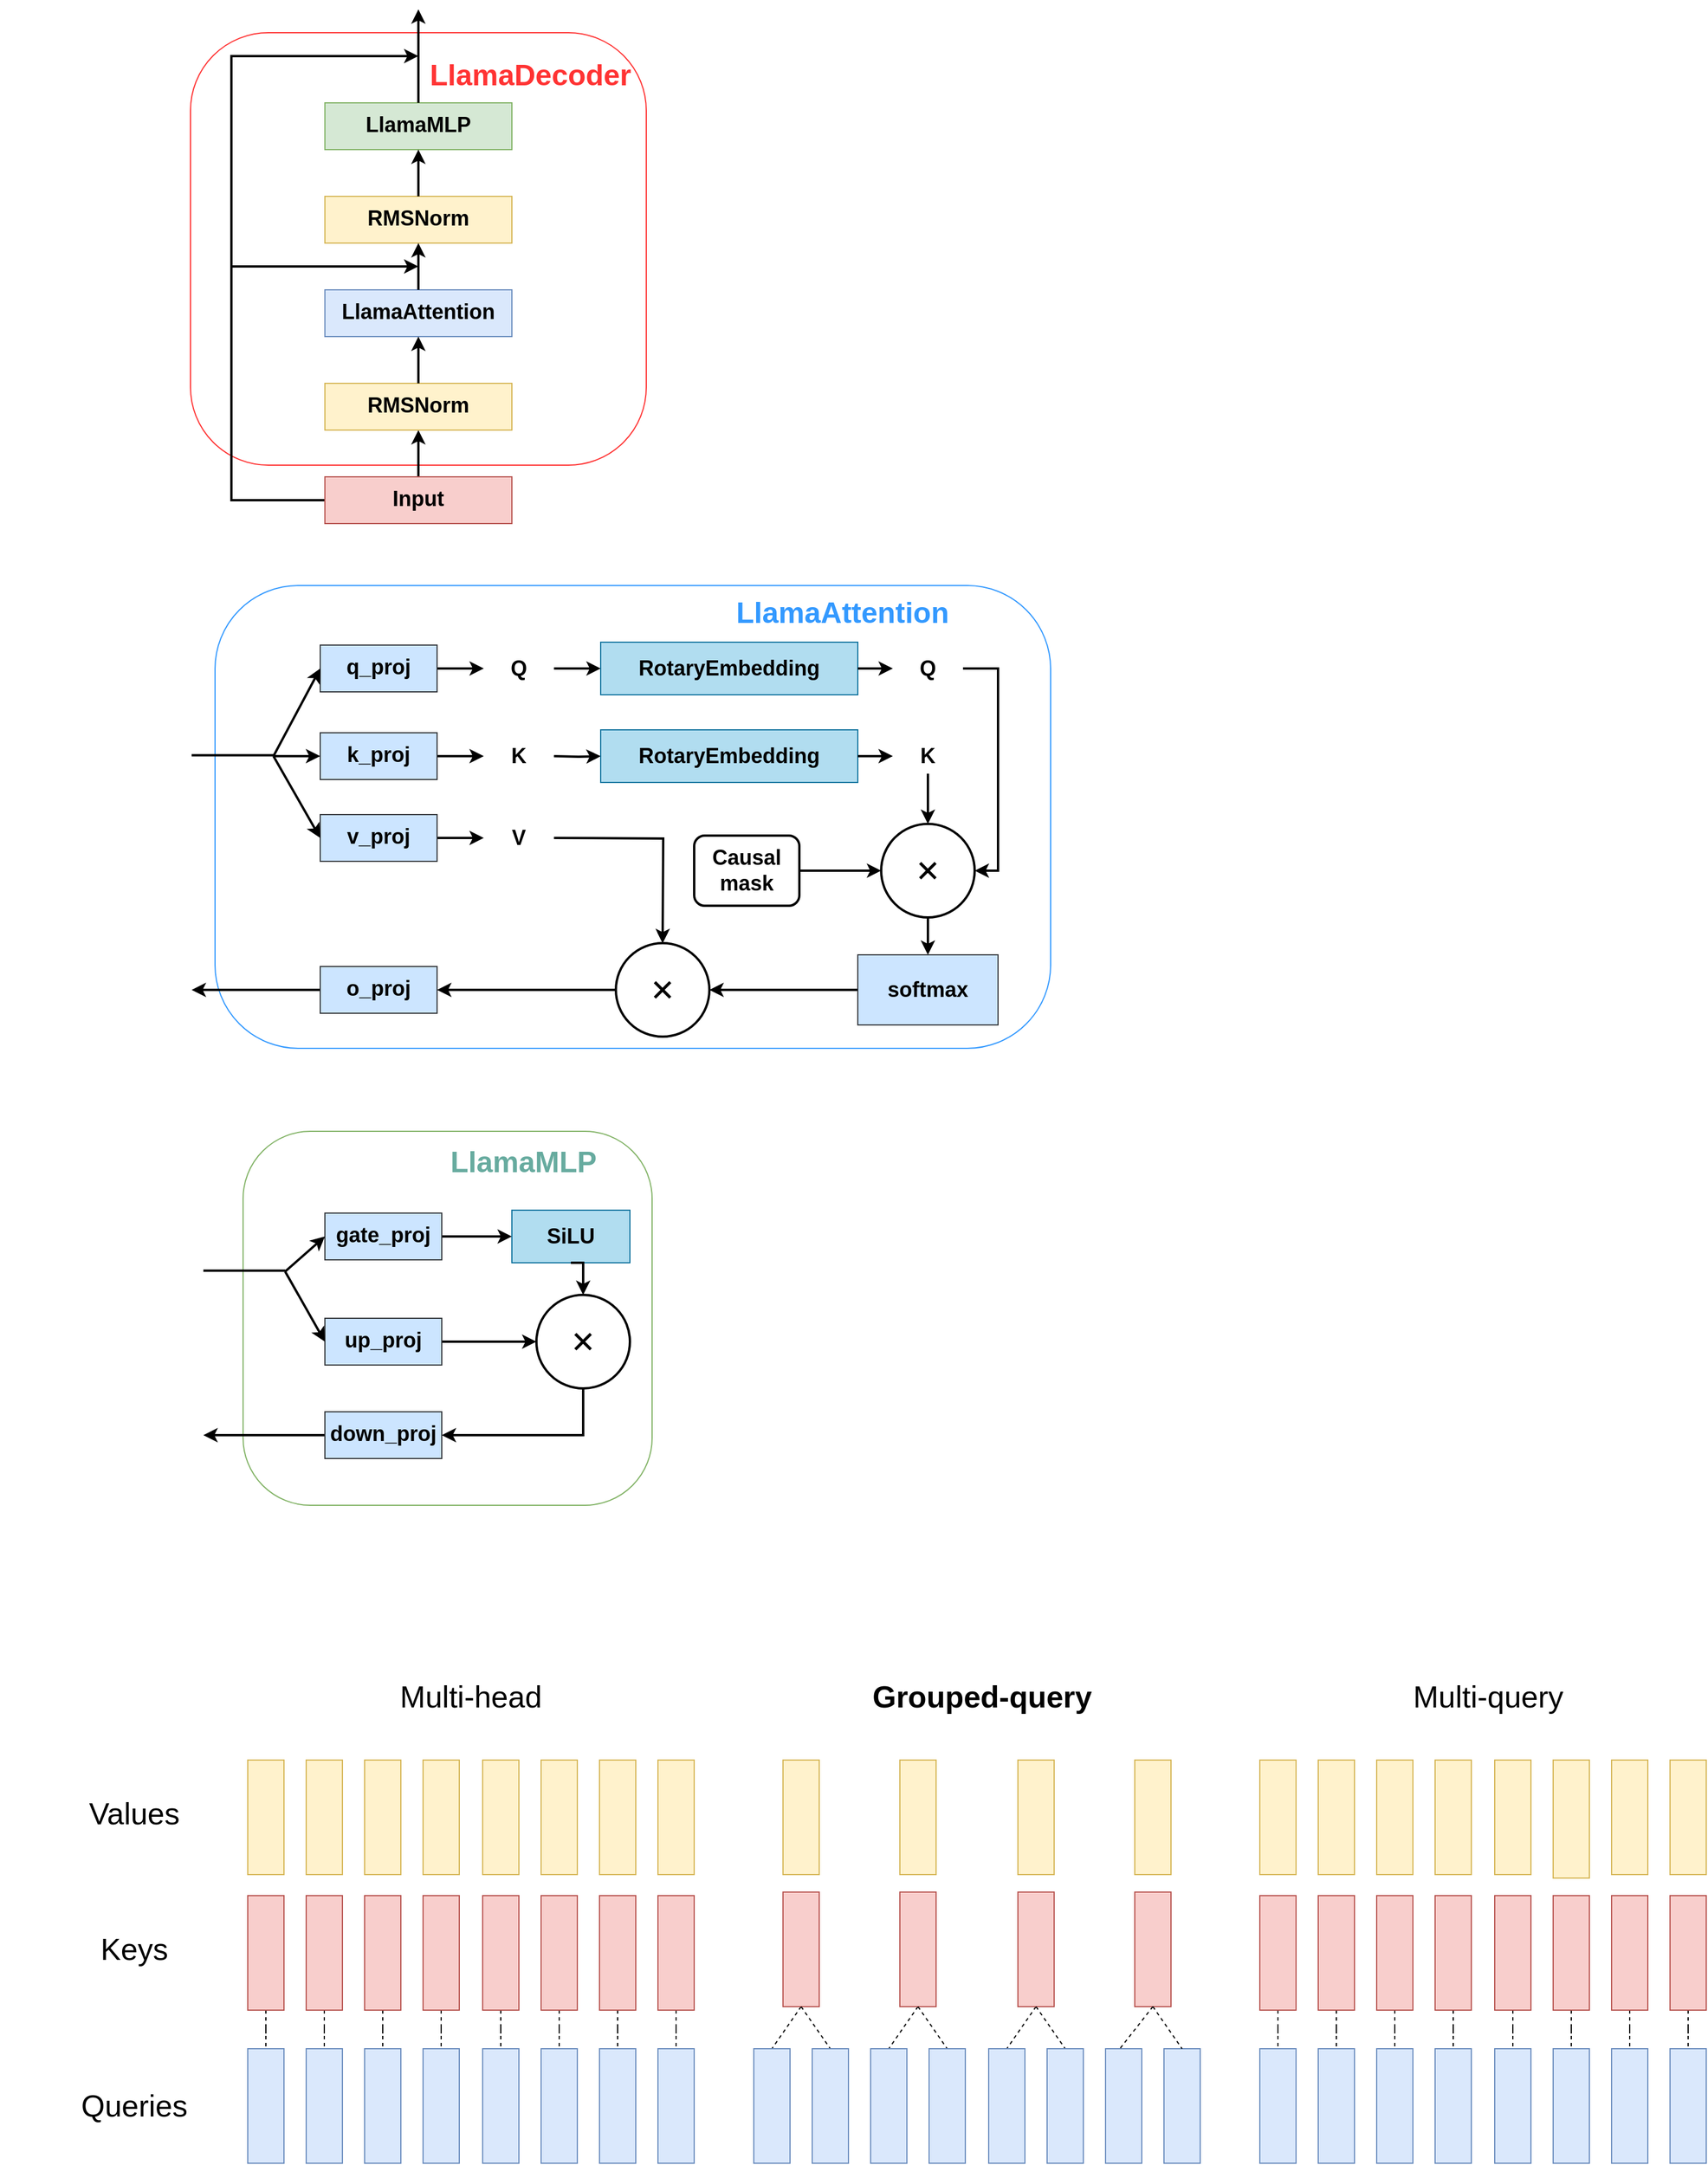 <mxfile version="21.3.8" type="github">
  <diagram id="C5RBs43oDa-KdzZeNtuy" name="Page-1">
    <mxGraphModel dx="1624" dy="638" grid="0" gridSize="10" guides="1" tooltips="1" connect="1" arrows="1" fold="1" page="0" pageScale="1" pageWidth="827" pageHeight="1169" background="#ffffff" math="0" shadow="0">
      <root>
        <mxCell id="WIyWlLk6GJQsqaUBKTNV-0" />
        <mxCell id="WIyWlLk6GJQsqaUBKTNV-1" parent="WIyWlLk6GJQsqaUBKTNV-0" />
        <mxCell id="sl8xkUU-uQ6TIJ8m4uvc-23" value="" style="rounded=1;whiteSpace=wrap;html=1;arcSize=18;strokeColor=#3399FF;fillColor=none;movable=0;resizable=0;rotatable=0;deletable=0;editable=0;locked=1;connectable=0;" vertex="1" parent="WIyWlLk6GJQsqaUBKTNV-1">
          <mxGeometry x="66" y="533" width="715" height="396" as="geometry" />
        </mxCell>
        <mxCell id="sl8xkUU-uQ6TIJ8m4uvc-21" style="edgeStyle=orthogonalEdgeStyle;rounded=0;orthogonalLoop=1;jettySize=auto;html=1;exitX=0.5;exitY=0;exitDx=0;exitDy=0;movable=0;resizable=0;rotatable=0;deletable=0;editable=0;locked=1;connectable=0;" edge="1" parent="WIyWlLk6GJQsqaUBKTNV-1" source="sl8xkUU-uQ6TIJ8m4uvc-20">
          <mxGeometry relative="1" as="geometry">
            <mxPoint x="240" y="60" as="targetPoint" />
          </mxGeometry>
        </mxCell>
        <mxCell id="sl8xkUU-uQ6TIJ8m4uvc-20" value="" style="rounded=1;whiteSpace=wrap;html=1;arcSize=18;strokeColor=#FF3333;movable=0;resizable=0;rotatable=0;deletable=0;editable=0;locked=1;connectable=0;fillColor=none;" vertex="1" parent="WIyWlLk6GJQsqaUBKTNV-1">
          <mxGeometry x="45" y="60" width="390" height="370" as="geometry" />
        </mxCell>
        <mxCell id="sl8xkUU-uQ6TIJ8m4uvc-1" value="" style="edgeStyle=orthogonalEdgeStyle;rounded=0;orthogonalLoop=1;jettySize=auto;html=1;strokeWidth=2;movable=0;resizable=0;rotatable=0;deletable=0;editable=0;locked=1;connectable=0;" edge="1" parent="WIyWlLk6GJQsqaUBKTNV-1" source="WIyWlLk6GJQsqaUBKTNV-11" target="sl8xkUU-uQ6TIJ8m4uvc-0">
          <mxGeometry relative="1" as="geometry" />
        </mxCell>
        <mxCell id="sl8xkUU-uQ6TIJ8m4uvc-17" style="edgeStyle=orthogonalEdgeStyle;rounded=0;orthogonalLoop=1;jettySize=auto;html=1;exitX=0;exitY=0.5;exitDx=0;exitDy=0;strokeWidth=2;movable=0;resizable=0;rotatable=0;deletable=0;editable=0;locked=1;connectable=0;" edge="1" parent="WIyWlLk6GJQsqaUBKTNV-1" source="WIyWlLk6GJQsqaUBKTNV-11">
          <mxGeometry relative="1" as="geometry">
            <mxPoint x="240" y="260" as="targetPoint" />
            <Array as="points">
              <mxPoint x="80" y="460" />
              <mxPoint x="80" y="260" />
            </Array>
          </mxGeometry>
        </mxCell>
        <mxCell id="WIyWlLk6GJQsqaUBKTNV-11" value="&lt;h2&gt;Input&lt;/h2&gt;&lt;h1&gt;&lt;/h1&gt;" style="rounded=0;whiteSpace=wrap;html=1;fontSize=12;glass=0;strokeWidth=1;shadow=0;arcSize=43;fillColor=#f8cecc;strokeColor=#b85450;movable=0;resizable=0;rotatable=0;deletable=0;editable=0;locked=1;connectable=0;" parent="WIyWlLk6GJQsqaUBKTNV-1" vertex="1">
          <mxGeometry x="160" y="440" width="160" height="40" as="geometry" />
        </mxCell>
        <mxCell id="sl8xkUU-uQ6TIJ8m4uvc-0" value="&lt;h2&gt;RMSNorm&lt;/h2&gt;&lt;h1&gt;&lt;/h1&gt;" style="whiteSpace=wrap;html=1;rounded=0;glass=0;strokeWidth=1;shadow=0;fillColor=#fff2cc;strokeColor=#d6b656;movable=0;resizable=0;rotatable=0;deletable=0;editable=0;locked=1;connectable=0;" vertex="1" parent="WIyWlLk6GJQsqaUBKTNV-1">
          <mxGeometry x="160" y="360" width="160" height="40" as="geometry" />
        </mxCell>
        <mxCell id="sl8xkUU-uQ6TIJ8m4uvc-4" value="&lt;h2&gt;RMSNorm&lt;/h2&gt;&lt;h1&gt;&lt;/h1&gt;" style="whiteSpace=wrap;html=1;rounded=0;glass=0;strokeWidth=1;shadow=0;movable=0;resizable=0;rotatable=0;deletable=0;editable=0;locked=1;connectable=0;" vertex="1" parent="WIyWlLk6GJQsqaUBKTNV-1">
          <mxGeometry x="160" y="280" width="120" height="40" as="geometry" />
        </mxCell>
        <mxCell id="sl8xkUU-uQ6TIJ8m4uvc-5" value="&lt;h2&gt;RMSNorm&lt;/h2&gt;&lt;h1&gt;&lt;/h1&gt;" style="whiteSpace=wrap;html=1;rounded=0;glass=0;strokeWidth=1;shadow=0;movable=0;resizable=0;rotatable=0;deletable=0;editable=0;locked=1;connectable=0;" vertex="1" parent="WIyWlLk6GJQsqaUBKTNV-1">
          <mxGeometry x="160" y="280" width="120" height="40" as="geometry" />
        </mxCell>
        <mxCell id="sl8xkUU-uQ6TIJ8m4uvc-6" value="&lt;h2&gt;LlamaAttention&lt;/h2&gt;&lt;h1&gt;&lt;/h1&gt;" style="whiteSpace=wrap;html=1;rounded=0;glass=0;strokeWidth=1;shadow=0;fillColor=#dae8fc;strokeColor=#6c8ebf;movable=0;resizable=0;rotatable=0;deletable=0;editable=0;locked=1;connectable=0;" vertex="1" parent="WIyWlLk6GJQsqaUBKTNV-1">
          <mxGeometry x="160" y="280" width="160" height="40" as="geometry" />
        </mxCell>
        <mxCell id="sl8xkUU-uQ6TIJ8m4uvc-8" value="&lt;h2&gt;RMSNorm&lt;/h2&gt;&lt;h1&gt;&lt;/h1&gt;" style="whiteSpace=wrap;html=1;rounded=0;glass=0;strokeWidth=1;shadow=0;fillColor=#fff2cc;strokeColor=#d6b656;movable=0;resizable=0;rotatable=0;deletable=0;editable=0;locked=1;connectable=0;" vertex="1" parent="WIyWlLk6GJQsqaUBKTNV-1">
          <mxGeometry x="160" y="200" width="160" height="40" as="geometry" />
        </mxCell>
        <mxCell id="sl8xkUU-uQ6TIJ8m4uvc-10" value="&lt;h2&gt;RMSNorm&lt;/h2&gt;&lt;h1&gt;&lt;/h1&gt;" style="whiteSpace=wrap;html=1;rounded=0;glass=0;strokeWidth=1;shadow=0;movable=0;resizable=0;rotatable=0;deletable=0;editable=0;locked=1;connectable=0;" vertex="1" parent="WIyWlLk6GJQsqaUBKTNV-1">
          <mxGeometry x="160" y="120" width="120" height="40" as="geometry" />
        </mxCell>
        <mxCell id="sl8xkUU-uQ6TIJ8m4uvc-11" value="&lt;h2&gt;LlamaMLP&lt;/h2&gt;&lt;h1&gt;&lt;/h1&gt;" style="whiteSpace=wrap;html=1;rounded=0;glass=0;strokeWidth=1;shadow=0;fillColor=#d5e8d4;strokeColor=#82b366;movable=0;resizable=0;rotatable=0;deletable=0;editable=0;locked=1;connectable=0;" vertex="1" parent="WIyWlLk6GJQsqaUBKTNV-1">
          <mxGeometry x="160" y="120" width="160" height="40" as="geometry" />
        </mxCell>
        <mxCell id="sl8xkUU-uQ6TIJ8m4uvc-13" value="" style="edgeStyle=orthogonalEdgeStyle;rounded=0;orthogonalLoop=1;jettySize=auto;html=1;strokeWidth=2;exitX=0.5;exitY=0;exitDx=0;exitDy=0;entryX=0.5;entryY=1;entryDx=0;entryDy=0;movable=0;resizable=0;rotatable=0;deletable=0;editable=0;locked=1;connectable=0;" edge="1" parent="WIyWlLk6GJQsqaUBKTNV-1" source="sl8xkUU-uQ6TIJ8m4uvc-0" target="sl8xkUU-uQ6TIJ8m4uvc-6">
          <mxGeometry relative="1" as="geometry">
            <mxPoint x="219.5" y="360" as="sourcePoint" />
            <mxPoint x="219.5" y="320" as="targetPoint" />
            <Array as="points">
              <mxPoint x="240" y="350" />
              <mxPoint x="240" y="350" />
            </Array>
          </mxGeometry>
        </mxCell>
        <mxCell id="sl8xkUU-uQ6TIJ8m4uvc-14" value="" style="edgeStyle=orthogonalEdgeStyle;rounded=0;orthogonalLoop=1;jettySize=auto;html=1;strokeWidth=2;exitX=0.5;exitY=0;exitDx=0;exitDy=0;entryX=0.5;entryY=1;entryDx=0;entryDy=0;movable=0;resizable=0;rotatable=0;deletable=0;editable=0;locked=1;connectable=0;" edge="1" parent="WIyWlLk6GJQsqaUBKTNV-1" source="sl8xkUU-uQ6TIJ8m4uvc-8" target="sl8xkUU-uQ6TIJ8m4uvc-11">
          <mxGeometry relative="1" as="geometry">
            <mxPoint x="219.5" y="200" as="sourcePoint" />
            <mxPoint x="219.5" y="160" as="targetPoint" />
          </mxGeometry>
        </mxCell>
        <mxCell id="sl8xkUU-uQ6TIJ8m4uvc-15" value="" style="edgeStyle=orthogonalEdgeStyle;rounded=0;orthogonalLoop=1;jettySize=auto;html=1;strokeWidth=2;exitX=0.5;exitY=0;exitDx=0;exitDy=0;entryX=0.5;entryY=1;entryDx=0;entryDy=0;movable=0;resizable=0;rotatable=0;deletable=0;editable=0;locked=1;connectable=0;" edge="1" parent="WIyWlLk6GJQsqaUBKTNV-1" source="sl8xkUU-uQ6TIJ8m4uvc-6" target="sl8xkUU-uQ6TIJ8m4uvc-8">
          <mxGeometry relative="1" as="geometry">
            <mxPoint x="219.5" y="280" as="sourcePoint" />
            <mxPoint x="219.5" y="240" as="targetPoint" />
            <Array as="points">
              <mxPoint x="240" y="250" />
              <mxPoint x="240" y="250" />
            </Array>
          </mxGeometry>
        </mxCell>
        <mxCell id="sl8xkUU-uQ6TIJ8m4uvc-16" value="" style="edgeStyle=orthogonalEdgeStyle;rounded=0;orthogonalLoop=1;jettySize=auto;html=1;strokeWidth=2;exitX=0.5;exitY=0;exitDx=0;exitDy=0;movable=0;resizable=0;rotatable=0;deletable=0;editable=0;locked=1;connectable=0;" edge="1" parent="WIyWlLk6GJQsqaUBKTNV-1" source="sl8xkUU-uQ6TIJ8m4uvc-11">
          <mxGeometry relative="1" as="geometry">
            <mxPoint x="220" y="120" as="sourcePoint" />
            <mxPoint x="240" y="40" as="targetPoint" />
          </mxGeometry>
        </mxCell>
        <mxCell id="sl8xkUU-uQ6TIJ8m4uvc-19" value="" style="endArrow=classic;html=1;rounded=0;strokeWidth=2;movable=0;resizable=0;rotatable=0;deletable=0;editable=0;locked=1;connectable=0;" edge="1" parent="WIyWlLk6GJQsqaUBKTNV-1">
          <mxGeometry width="50" height="50" relative="1" as="geometry">
            <mxPoint x="80" y="260" as="sourcePoint" />
            <mxPoint x="240" y="80" as="targetPoint" />
            <Array as="points">
              <mxPoint x="80" y="80" />
            </Array>
          </mxGeometry>
        </mxCell>
        <mxCell id="sl8xkUU-uQ6TIJ8m4uvc-22" value="&lt;h2&gt;&lt;font style=&quot;font-size: 25px;&quot; color=&quot;#ff3333&quot;&gt;LlamaDecoder&lt;/font&gt;&lt;/h2&gt;" style="text;strokeColor=none;align=center;fillColor=none;html=1;verticalAlign=middle;whiteSpace=wrap;rounded=0;movable=0;resizable=0;rotatable=0;deletable=0;editable=0;locked=1;connectable=0;" vertex="1" parent="WIyWlLk6GJQsqaUBKTNV-1">
          <mxGeometry x="266" y="80" width="140" height="30" as="geometry" />
        </mxCell>
        <mxCell id="sl8xkUU-uQ6TIJ8m4uvc-24" value="&lt;h2&gt;&lt;font style=&quot;font-size: 25px;&quot; color=&quot;#3399ff&quot;&gt;LlamaAttention&lt;/font&gt;&lt;/h2&gt;" style="text;strokeColor=none;align=center;fillColor=none;html=1;verticalAlign=middle;whiteSpace=wrap;rounded=0;movable=0;resizable=0;rotatable=0;deletable=0;editable=0;locked=1;connectable=0;" vertex="1" parent="WIyWlLk6GJQsqaUBKTNV-1">
          <mxGeometry x="533" y="540" width="140" height="30" as="geometry" />
        </mxCell>
        <mxCell id="sl8xkUU-uQ6TIJ8m4uvc-39" value="" style="edgeStyle=orthogonalEdgeStyle;rounded=0;orthogonalLoop=1;jettySize=auto;html=1;strokeWidth=2;movable=0;resizable=0;rotatable=0;deletable=0;editable=0;locked=1;connectable=0;" edge="1" parent="WIyWlLk6GJQsqaUBKTNV-1" source="sl8xkUU-uQ6TIJ8m4uvc-25" target="sl8xkUU-uQ6TIJ8m4uvc-34">
          <mxGeometry relative="1" as="geometry" />
        </mxCell>
        <mxCell id="sl8xkUU-uQ6TIJ8m4uvc-25" value="&lt;h2&gt;q_proj&lt;/h2&gt;&lt;h1&gt;&lt;/h1&gt;" style="rounded=0;whiteSpace=wrap;html=1;fontSize=12;glass=0;strokeWidth=1;shadow=0;arcSize=43;fillColor=#cce5ff;strokeColor=#36393d;movable=0;resizable=0;rotatable=0;deletable=0;editable=0;locked=1;connectable=0;" vertex="1" parent="WIyWlLk6GJQsqaUBKTNV-1">
          <mxGeometry x="156" y="584" width="100" height="40" as="geometry" />
        </mxCell>
        <mxCell id="sl8xkUU-uQ6TIJ8m4uvc-40" value="" style="edgeStyle=orthogonalEdgeStyle;rounded=0;orthogonalLoop=1;jettySize=auto;html=1;strokeWidth=2;movable=0;resizable=0;rotatable=0;deletable=0;editable=0;locked=1;connectable=0;" edge="1" parent="WIyWlLk6GJQsqaUBKTNV-1" source="sl8xkUU-uQ6TIJ8m4uvc-26" target="sl8xkUU-uQ6TIJ8m4uvc-35">
          <mxGeometry relative="1" as="geometry" />
        </mxCell>
        <mxCell id="sl8xkUU-uQ6TIJ8m4uvc-26" value="&lt;h2&gt;k_proj&lt;/h2&gt;&lt;h1&gt;&lt;/h1&gt;" style="rounded=0;whiteSpace=wrap;html=1;fontSize=12;glass=0;strokeWidth=1;shadow=0;arcSize=43;fillColor=#cce5ff;strokeColor=#36393d;movable=0;resizable=0;rotatable=0;deletable=0;editable=0;locked=1;connectable=0;" vertex="1" parent="WIyWlLk6GJQsqaUBKTNV-1">
          <mxGeometry x="156" y="659" width="100" height="40" as="geometry" />
        </mxCell>
        <mxCell id="sl8xkUU-uQ6TIJ8m4uvc-41" value="" style="edgeStyle=orthogonalEdgeStyle;rounded=0;orthogonalLoop=1;jettySize=auto;html=1;strokeWidth=2;movable=0;resizable=0;rotatable=0;deletable=0;editable=0;locked=1;connectable=0;" edge="1" parent="WIyWlLk6GJQsqaUBKTNV-1" source="sl8xkUU-uQ6TIJ8m4uvc-27" target="sl8xkUU-uQ6TIJ8m4uvc-37">
          <mxGeometry relative="1" as="geometry" />
        </mxCell>
        <mxCell id="sl8xkUU-uQ6TIJ8m4uvc-27" value="&lt;h2&gt;v_proj&lt;/h2&gt;&lt;h1&gt;&lt;/h1&gt;" style="rounded=0;whiteSpace=wrap;html=1;fontSize=12;glass=0;strokeWidth=1;shadow=0;arcSize=43;fillColor=#cce5ff;strokeColor=#36393d;movable=0;resizable=0;rotatable=0;deletable=0;editable=0;locked=1;connectable=0;" vertex="1" parent="WIyWlLk6GJQsqaUBKTNV-1">
          <mxGeometry x="156" y="729" width="100" height="40" as="geometry" />
        </mxCell>
        <mxCell id="sl8xkUU-uQ6TIJ8m4uvc-66" style="edgeStyle=orthogonalEdgeStyle;rounded=0;orthogonalLoop=1;jettySize=auto;html=1;strokeWidth=2;movable=0;resizable=0;rotatable=0;deletable=0;editable=0;locked=1;connectable=0;" edge="1" parent="WIyWlLk6GJQsqaUBKTNV-1" source="sl8xkUU-uQ6TIJ8m4uvc-29">
          <mxGeometry relative="1" as="geometry">
            <mxPoint x="46" y="879" as="targetPoint" />
          </mxGeometry>
        </mxCell>
        <mxCell id="sl8xkUU-uQ6TIJ8m4uvc-29" value="&lt;h2&gt;o_proj&lt;/h2&gt;&lt;h1&gt;&lt;/h1&gt;" style="rounded=0;whiteSpace=wrap;html=1;fontSize=12;glass=0;strokeWidth=1;shadow=0;arcSize=43;fillColor=#cce5ff;strokeColor=#36393d;movable=0;resizable=0;rotatable=0;deletable=0;editable=0;locked=1;connectable=0;" vertex="1" parent="WIyWlLk6GJQsqaUBKTNV-1">
          <mxGeometry x="156" y="859" width="100" height="40" as="geometry" />
        </mxCell>
        <mxCell id="sl8xkUU-uQ6TIJ8m4uvc-30" value="" style="edgeStyle=orthogonalEdgeStyle;rounded=0;orthogonalLoop=1;jettySize=auto;html=1;strokeWidth=2;endArrow=none;endFill=0;movable=0;resizable=0;rotatable=0;deletable=0;editable=0;locked=1;connectable=0;" edge="1" parent="WIyWlLk6GJQsqaUBKTNV-1">
          <mxGeometry relative="1" as="geometry">
            <mxPoint x="46" y="678.29" as="sourcePoint" />
            <mxPoint x="116" y="678.29" as="targetPoint" />
            <Array as="points">
              <mxPoint x="46" y="678.29" />
            </Array>
          </mxGeometry>
        </mxCell>
        <mxCell id="sl8xkUU-uQ6TIJ8m4uvc-31" value="" style="edgeStyle=none;orthogonalLoop=1;jettySize=auto;html=1;rounded=0;strokeWidth=2;entryX=0;entryY=0.5;entryDx=0;entryDy=0;movable=0;resizable=0;rotatable=0;deletable=0;editable=0;locked=1;connectable=0;" edge="1" parent="WIyWlLk6GJQsqaUBKTNV-1" target="sl8xkUU-uQ6TIJ8m4uvc-25">
          <mxGeometry width="80" relative="1" as="geometry">
            <mxPoint x="116" y="679" as="sourcePoint" />
            <mxPoint x="696" y="499" as="targetPoint" />
            <Array as="points" />
          </mxGeometry>
        </mxCell>
        <mxCell id="sl8xkUU-uQ6TIJ8m4uvc-32" value="" style="edgeStyle=none;orthogonalLoop=1;jettySize=auto;html=1;rounded=0;strokeWidth=2;entryX=0;entryY=0.5;entryDx=0;entryDy=0;movable=0;resizable=0;rotatable=0;deletable=0;editable=0;locked=1;connectable=0;" edge="1" parent="WIyWlLk6GJQsqaUBKTNV-1" target="sl8xkUU-uQ6TIJ8m4uvc-26">
          <mxGeometry width="80" relative="1" as="geometry">
            <mxPoint x="116" y="679" as="sourcePoint" />
            <mxPoint x="166" y="614" as="targetPoint" />
            <Array as="points" />
          </mxGeometry>
        </mxCell>
        <mxCell id="sl8xkUU-uQ6TIJ8m4uvc-33" value="" style="edgeStyle=none;orthogonalLoop=1;jettySize=auto;html=1;rounded=0;strokeWidth=2;entryX=0;entryY=0.5;entryDx=0;entryDy=0;movable=0;resizable=0;rotatable=0;deletable=0;editable=0;locked=1;connectable=0;" edge="1" parent="WIyWlLk6GJQsqaUBKTNV-1" target="sl8xkUU-uQ6TIJ8m4uvc-27">
          <mxGeometry width="80" relative="1" as="geometry">
            <mxPoint x="116" y="679" as="sourcePoint" />
            <mxPoint x="176" y="624" as="targetPoint" />
            <Array as="points" />
          </mxGeometry>
        </mxCell>
        <mxCell id="sl8xkUU-uQ6TIJ8m4uvc-43" value="" style="edgeStyle=orthogonalEdgeStyle;rounded=0;orthogonalLoop=1;jettySize=auto;html=1;strokeWidth=2;movable=0;resizable=0;rotatable=0;deletable=0;editable=0;locked=1;connectable=0;" edge="1" parent="WIyWlLk6GJQsqaUBKTNV-1" source="sl8xkUU-uQ6TIJ8m4uvc-34" target="sl8xkUU-uQ6TIJ8m4uvc-42">
          <mxGeometry relative="1" as="geometry" />
        </mxCell>
        <mxCell id="sl8xkUU-uQ6TIJ8m4uvc-34" value="&lt;h2&gt;Q&lt;/h2&gt;" style="text;strokeColor=none;align=center;fillColor=none;html=1;verticalAlign=middle;whiteSpace=wrap;rounded=0;movable=0;resizable=0;rotatable=0;deletable=0;editable=0;locked=1;connectable=0;" vertex="1" parent="WIyWlLk6GJQsqaUBKTNV-1">
          <mxGeometry x="296" y="589" width="60" height="30" as="geometry" />
        </mxCell>
        <mxCell id="sl8xkUU-uQ6TIJ8m4uvc-35" value="&lt;h2&gt;K&lt;/h2&gt;" style="text;strokeColor=none;align=center;fillColor=none;html=1;verticalAlign=middle;whiteSpace=wrap;rounded=0;movable=0;resizable=0;rotatable=0;deletable=0;editable=0;locked=1;connectable=0;" vertex="1" parent="WIyWlLk6GJQsqaUBKTNV-1">
          <mxGeometry x="296" y="664" width="60" height="30" as="geometry" />
        </mxCell>
        <mxCell id="sl8xkUU-uQ6TIJ8m4uvc-63" style="edgeStyle=orthogonalEdgeStyle;rounded=0;orthogonalLoop=1;jettySize=auto;html=1;entryX=0.5;entryY=0;entryDx=0;entryDy=0;movable=0;resizable=0;rotatable=0;deletable=0;editable=0;locked=1;connectable=0;" edge="1" parent="WIyWlLk6GJQsqaUBKTNV-1" source="sl8xkUU-uQ6TIJ8m4uvc-37" target="sl8xkUU-uQ6TIJ8m4uvc-61">
          <mxGeometry relative="1" as="geometry" />
        </mxCell>
        <mxCell id="sl8xkUU-uQ6TIJ8m4uvc-37" value="&lt;h2&gt;V&lt;/h2&gt;" style="text;strokeColor=none;align=center;fillColor=none;html=1;verticalAlign=middle;whiteSpace=wrap;rounded=0;movable=0;resizable=0;rotatable=0;deletable=0;editable=0;locked=1;connectable=0;" vertex="1" parent="WIyWlLk6GJQsqaUBKTNV-1">
          <mxGeometry x="296" y="734" width="60" height="30" as="geometry" />
        </mxCell>
        <mxCell id="sl8xkUU-uQ6TIJ8m4uvc-42" value="&lt;h2&gt;RotaryEmbedding&lt;/h2&gt;" style="whiteSpace=wrap;html=1;fillColor=#b1ddf0;strokeColor=#10739e;movable=0;resizable=0;rotatable=0;deletable=0;editable=0;locked=1;connectable=0;" vertex="1" parent="WIyWlLk6GJQsqaUBKTNV-1">
          <mxGeometry x="396" y="581.5" width="220" height="45" as="geometry" />
        </mxCell>
        <mxCell id="sl8xkUU-uQ6TIJ8m4uvc-44" value="" style="edgeStyle=orthogonalEdgeStyle;rounded=0;orthogonalLoop=1;jettySize=auto;html=1;strokeWidth=2;movable=0;resizable=0;rotatable=0;deletable=0;editable=0;locked=1;connectable=0;" edge="1" parent="WIyWlLk6GJQsqaUBKTNV-1" target="sl8xkUU-uQ6TIJ8m4uvc-45">
          <mxGeometry relative="1" as="geometry">
            <mxPoint x="356" y="679" as="sourcePoint" />
          </mxGeometry>
        </mxCell>
        <mxCell id="sl8xkUU-uQ6TIJ8m4uvc-45" value="&lt;h2&gt;RotaryEmbedding&lt;/h2&gt;" style="whiteSpace=wrap;html=1;fillColor=#b1ddf0;strokeColor=#10739e;movable=0;resizable=0;rotatable=0;deletable=0;editable=0;locked=1;connectable=0;" vertex="1" parent="WIyWlLk6GJQsqaUBKTNV-1">
          <mxGeometry x="396" y="656.5" width="220" height="45" as="geometry" />
        </mxCell>
        <mxCell id="sl8xkUU-uQ6TIJ8m4uvc-51" value="" style="edgeStyle=orthogonalEdgeStyle;rounded=0;orthogonalLoop=1;jettySize=auto;html=1;strokeWidth=2;movable=0;resizable=0;rotatable=0;deletable=0;editable=0;locked=1;connectable=0;exitX=1;exitY=0.5;exitDx=0;exitDy=0;entryX=1;entryY=0.5;entryDx=0;entryDy=0;" edge="1" parent="WIyWlLk6GJQsqaUBKTNV-1" source="sl8xkUU-uQ6TIJ8m4uvc-46" target="sl8xkUU-uQ6TIJ8m4uvc-50">
          <mxGeometry relative="1" as="geometry" />
        </mxCell>
        <mxCell id="sl8xkUU-uQ6TIJ8m4uvc-46" value="&lt;h2&gt;Q&lt;/h2&gt;" style="text;strokeColor=none;align=center;fillColor=none;html=1;verticalAlign=middle;whiteSpace=wrap;rounded=0;movable=0;resizable=0;rotatable=0;deletable=0;editable=0;locked=1;connectable=0;" vertex="1" parent="WIyWlLk6GJQsqaUBKTNV-1">
          <mxGeometry x="646" y="589" width="60" height="30" as="geometry" />
        </mxCell>
        <mxCell id="sl8xkUU-uQ6TIJ8m4uvc-148" value="" style="edgeStyle=orthogonalEdgeStyle;rounded=0;orthogonalLoop=1;jettySize=auto;html=1;strokeWidth=2;movable=0;resizable=0;rotatable=0;deletable=0;editable=0;locked=1;connectable=0;" edge="1" parent="WIyWlLk6GJQsqaUBKTNV-1" source="sl8xkUU-uQ6TIJ8m4uvc-47" target="sl8xkUU-uQ6TIJ8m4uvc-50">
          <mxGeometry relative="1" as="geometry" />
        </mxCell>
        <mxCell id="sl8xkUU-uQ6TIJ8m4uvc-47" value="&lt;h2&gt;K&lt;/h2&gt;" style="text;strokeColor=none;align=center;fillColor=none;html=1;verticalAlign=middle;whiteSpace=wrap;rounded=0;movable=0;resizable=0;rotatable=0;deletable=0;editable=0;locked=1;connectable=0;" vertex="1" parent="WIyWlLk6GJQsqaUBKTNV-1">
          <mxGeometry x="646" y="664" width="60" height="30" as="geometry" />
        </mxCell>
        <mxCell id="sl8xkUU-uQ6TIJ8m4uvc-48" value="" style="edgeStyle=orthogonalEdgeStyle;rounded=0;orthogonalLoop=1;jettySize=auto;html=1;strokeWidth=2;exitX=1;exitY=0.5;exitDx=0;exitDy=0;entryX=0;entryY=0.5;entryDx=0;entryDy=0;movable=0;resizable=0;rotatable=0;deletable=0;editable=0;locked=1;connectable=0;" edge="1" parent="WIyWlLk6GJQsqaUBKTNV-1" source="sl8xkUU-uQ6TIJ8m4uvc-42" target="sl8xkUU-uQ6TIJ8m4uvc-46">
          <mxGeometry relative="1" as="geometry">
            <mxPoint x="646" y="639" as="sourcePoint" />
            <mxPoint x="686" y="639.29" as="targetPoint" />
          </mxGeometry>
        </mxCell>
        <mxCell id="sl8xkUU-uQ6TIJ8m4uvc-49" value="" style="edgeStyle=orthogonalEdgeStyle;rounded=0;orthogonalLoop=1;jettySize=auto;html=1;strokeWidth=2;exitX=1;exitY=0.5;exitDx=0;exitDy=0;entryX=0;entryY=0.5;entryDx=0;entryDy=0;movable=0;resizable=0;rotatable=0;deletable=0;editable=0;locked=1;connectable=0;" edge="1" parent="WIyWlLk6GJQsqaUBKTNV-1" source="sl8xkUU-uQ6TIJ8m4uvc-45" target="sl8xkUU-uQ6TIJ8m4uvc-47">
          <mxGeometry relative="1" as="geometry">
            <mxPoint x="626" y="719" as="sourcePoint" />
            <mxPoint x="666" y="719" as="targetPoint" />
            <Array as="points">
              <mxPoint x="636" y="679" />
              <mxPoint x="636" y="679" />
            </Array>
          </mxGeometry>
        </mxCell>
        <mxCell id="sl8xkUU-uQ6TIJ8m4uvc-53" value="" style="edgeStyle=orthogonalEdgeStyle;rounded=0;orthogonalLoop=1;jettySize=auto;html=1;strokeWidth=2;movable=0;resizable=0;rotatable=0;deletable=0;editable=0;locked=1;connectable=0;" edge="1" parent="WIyWlLk6GJQsqaUBKTNV-1" source="sl8xkUU-uQ6TIJ8m4uvc-50" target="sl8xkUU-uQ6TIJ8m4uvc-52">
          <mxGeometry relative="1" as="geometry" />
        </mxCell>
        <mxCell id="sl8xkUU-uQ6TIJ8m4uvc-50" value="&lt;h1&gt;&lt;font face=&quot;Tahoma&quot; style=&quot;font-size: 36px;&quot;&gt;×&lt;/font&gt;&lt;/h1&gt;&lt;h2&gt;&lt;/h2&gt;" style="ellipse;whiteSpace=wrap;html=1;strokeWidth=2;movable=0;resizable=0;rotatable=0;deletable=0;editable=0;locked=1;connectable=0;" vertex="1" parent="WIyWlLk6GJQsqaUBKTNV-1">
          <mxGeometry x="636" y="737" width="80" height="80" as="geometry" />
        </mxCell>
        <mxCell id="sl8xkUU-uQ6TIJ8m4uvc-62" style="edgeStyle=orthogonalEdgeStyle;rounded=0;orthogonalLoop=1;jettySize=auto;html=1;entryX=1;entryY=0.5;entryDx=0;entryDy=0;strokeWidth=2;movable=0;resizable=0;rotatable=0;deletable=0;editable=0;locked=1;connectable=0;" edge="1" parent="WIyWlLk6GJQsqaUBKTNV-1" source="sl8xkUU-uQ6TIJ8m4uvc-52" target="sl8xkUU-uQ6TIJ8m4uvc-61">
          <mxGeometry relative="1" as="geometry" />
        </mxCell>
        <mxCell id="sl8xkUU-uQ6TIJ8m4uvc-52" value="&lt;h2&gt;softmax&lt;/h2&gt;" style="rounded=0;whiteSpace=wrap;html=1;fillColor=#cce5ff;strokeColor=#36393d;movable=0;resizable=0;rotatable=0;deletable=0;editable=0;locked=1;connectable=0;" vertex="1" parent="WIyWlLk6GJQsqaUBKTNV-1">
          <mxGeometry x="616" y="849" width="120" height="60" as="geometry" />
        </mxCell>
        <mxCell id="sl8xkUU-uQ6TIJ8m4uvc-60" value="" style="edgeStyle=orthogonalEdgeStyle;rounded=0;orthogonalLoop=1;jettySize=auto;html=1;strokeWidth=2;movable=0;resizable=0;rotatable=0;deletable=0;editable=0;locked=1;connectable=0;" edge="1" parent="WIyWlLk6GJQsqaUBKTNV-1" source="sl8xkUU-uQ6TIJ8m4uvc-58" target="sl8xkUU-uQ6TIJ8m4uvc-50">
          <mxGeometry relative="1" as="geometry" />
        </mxCell>
        <mxCell id="sl8xkUU-uQ6TIJ8m4uvc-58" value="&lt;h2&gt;Causal mask&lt;/h2&gt;" style="whiteSpace=wrap;html=1;strokeWidth=2;rounded=1;movable=0;resizable=0;rotatable=0;deletable=0;editable=0;locked=1;connectable=0;" vertex="1" parent="WIyWlLk6GJQsqaUBKTNV-1">
          <mxGeometry x="476" y="747" width="90" height="60" as="geometry" />
        </mxCell>
        <mxCell id="sl8xkUU-uQ6TIJ8m4uvc-64" style="edgeStyle=orthogonalEdgeStyle;rounded=0;orthogonalLoop=1;jettySize=auto;html=1;entryX=1;entryY=0.5;entryDx=0;entryDy=0;strokeWidth=2;movable=0;resizable=0;rotatable=0;deletable=0;editable=0;locked=1;connectable=0;" edge="1" parent="WIyWlLk6GJQsqaUBKTNV-1" source="sl8xkUU-uQ6TIJ8m4uvc-61" target="sl8xkUU-uQ6TIJ8m4uvc-29">
          <mxGeometry relative="1" as="geometry" />
        </mxCell>
        <mxCell id="sl8xkUU-uQ6TIJ8m4uvc-61" value="&lt;h1&gt;&lt;font face=&quot;Tahoma&quot; style=&quot;font-size: 36px;&quot;&gt;×&lt;/font&gt;&lt;/h1&gt;&lt;h2&gt;&lt;/h2&gt;" style="ellipse;whiteSpace=wrap;html=1;strokeWidth=2;movable=0;resizable=0;rotatable=0;deletable=0;editable=0;locked=1;connectable=0;" vertex="1" parent="WIyWlLk6GJQsqaUBKTNV-1">
          <mxGeometry x="409" y="839" width="80" height="80" as="geometry" />
        </mxCell>
        <mxCell id="sl8xkUU-uQ6TIJ8m4uvc-65" style="edgeStyle=orthogonalEdgeStyle;rounded=0;orthogonalLoop=1;jettySize=auto;html=1;entryX=0.5;entryY=0;entryDx=0;entryDy=0;strokeWidth=2;movable=0;resizable=0;rotatable=0;deletable=0;editable=0;locked=1;connectable=0;" edge="1" parent="WIyWlLk6GJQsqaUBKTNV-1">
          <mxGeometry relative="1" as="geometry">
            <mxPoint x="356" y="749" as="sourcePoint" />
            <mxPoint x="449" y="839" as="targetPoint" />
          </mxGeometry>
        </mxCell>
        <mxCell id="sl8xkUU-uQ6TIJ8m4uvc-105" value="" style="rounded=1;whiteSpace=wrap;html=1;arcSize=18;strokeColor=#82b366;fillColor=none;movable=0;resizable=0;rotatable=0;deletable=0;editable=0;locked=1;connectable=0;" vertex="1" parent="WIyWlLk6GJQsqaUBKTNV-1">
          <mxGeometry x="90" y="1000" width="350" height="320" as="geometry" />
        </mxCell>
        <mxCell id="sl8xkUU-uQ6TIJ8m4uvc-106" value="&lt;h2&gt;&lt;font style=&quot;font-size: 25px;&quot; color=&quot;#67ab9f&quot;&gt;LlamaMLP&lt;/font&gt;&lt;/h2&gt;" style="text;strokeColor=none;align=center;fillColor=none;html=1;verticalAlign=middle;whiteSpace=wrap;rounded=0;movable=0;resizable=0;rotatable=0;deletable=0;editable=0;locked=1;connectable=0;" vertex="1" parent="WIyWlLk6GJQsqaUBKTNV-1">
          <mxGeometry x="260" y="1010" width="140" height="30" as="geometry" />
        </mxCell>
        <mxCell id="sl8xkUU-uQ6TIJ8m4uvc-145" value="" style="edgeStyle=orthogonalEdgeStyle;rounded=0;orthogonalLoop=1;jettySize=auto;html=1;strokeWidth=2;movable=0;resizable=0;rotatable=0;deletable=0;editable=0;locked=1;connectable=0;" edge="1" parent="WIyWlLk6GJQsqaUBKTNV-1" source="sl8xkUU-uQ6TIJ8m4uvc-108" target="sl8xkUU-uQ6TIJ8m4uvc-124">
          <mxGeometry relative="1" as="geometry" />
        </mxCell>
        <mxCell id="sl8xkUU-uQ6TIJ8m4uvc-108" value="&lt;h2&gt;gate_proj&lt;/h2&gt;&lt;h1&gt;&lt;/h1&gt;" style="rounded=0;whiteSpace=wrap;html=1;fontSize=12;glass=0;strokeWidth=1;shadow=0;arcSize=43;fillColor=#cce5ff;strokeColor=#36393d;movable=0;resizable=0;rotatable=0;deletable=0;editable=0;locked=1;connectable=0;" vertex="1" parent="WIyWlLk6GJQsqaUBKTNV-1">
          <mxGeometry x="160" y="1070" width="100" height="40" as="geometry" />
        </mxCell>
        <mxCell id="sl8xkUU-uQ6TIJ8m4uvc-111" value="" style="edgeStyle=orthogonalEdgeStyle;rounded=0;orthogonalLoop=1;jettySize=auto;html=1;strokeWidth=2;entryX=0;entryY=0.5;entryDx=0;entryDy=0;movable=0;resizable=0;rotatable=0;deletable=0;editable=0;locked=1;connectable=0;" edge="1" parent="WIyWlLk6GJQsqaUBKTNV-1" source="sl8xkUU-uQ6TIJ8m4uvc-112" target="sl8xkUU-uQ6TIJ8m4uvc-140">
          <mxGeometry relative="1" as="geometry">
            <mxPoint x="306" y="1190" as="targetPoint" />
          </mxGeometry>
        </mxCell>
        <mxCell id="sl8xkUU-uQ6TIJ8m4uvc-112" value="&lt;h2&gt;up_proj&lt;/h2&gt;&lt;h1&gt;&lt;/h1&gt;" style="rounded=0;whiteSpace=wrap;html=1;fontSize=12;glass=0;strokeWidth=1;shadow=0;arcSize=43;fillColor=#cce5ff;strokeColor=#36393d;movable=0;resizable=0;rotatable=0;deletable=0;editable=0;locked=1;connectable=0;" vertex="1" parent="WIyWlLk6GJQsqaUBKTNV-1">
          <mxGeometry x="160" y="1160" width="100" height="40" as="geometry" />
        </mxCell>
        <mxCell id="sl8xkUU-uQ6TIJ8m4uvc-113" style="edgeStyle=orthogonalEdgeStyle;rounded=0;orthogonalLoop=1;jettySize=auto;html=1;strokeWidth=2;movable=0;resizable=0;rotatable=0;deletable=0;editable=0;locked=1;connectable=0;" edge="1" parent="WIyWlLk6GJQsqaUBKTNV-1" source="sl8xkUU-uQ6TIJ8m4uvc-114">
          <mxGeometry relative="1" as="geometry">
            <mxPoint x="56" y="1260" as="targetPoint" />
          </mxGeometry>
        </mxCell>
        <mxCell id="sl8xkUU-uQ6TIJ8m4uvc-114" value="&lt;h2&gt;down_proj&lt;/h2&gt;&lt;h1&gt;&lt;/h1&gt;" style="rounded=0;whiteSpace=wrap;html=1;fontSize=12;glass=0;strokeWidth=1;shadow=0;arcSize=43;fillColor=#cce5ff;strokeColor=#36393d;movable=0;resizable=0;rotatable=0;deletable=0;editable=0;locked=1;connectable=0;" vertex="1" parent="WIyWlLk6GJQsqaUBKTNV-1">
          <mxGeometry x="160" y="1240" width="100" height="40" as="geometry" />
        </mxCell>
        <mxCell id="sl8xkUU-uQ6TIJ8m4uvc-115" value="" style="edgeStyle=orthogonalEdgeStyle;rounded=0;orthogonalLoop=1;jettySize=auto;html=1;strokeWidth=2;endArrow=none;endFill=0;movable=0;resizable=0;rotatable=0;deletable=0;editable=0;locked=1;connectable=0;" edge="1" parent="WIyWlLk6GJQsqaUBKTNV-1">
          <mxGeometry relative="1" as="geometry">
            <mxPoint x="56" y="1119.29" as="sourcePoint" />
            <mxPoint x="126" y="1119.29" as="targetPoint" />
            <Array as="points">
              <mxPoint x="56" y="1119.29" />
            </Array>
          </mxGeometry>
        </mxCell>
        <mxCell id="sl8xkUU-uQ6TIJ8m4uvc-116" value="" style="edgeStyle=none;orthogonalLoop=1;jettySize=auto;html=1;rounded=0;strokeWidth=2;entryX=0;entryY=0.5;entryDx=0;entryDy=0;movable=0;resizable=0;rotatable=0;deletable=0;editable=0;locked=1;connectable=0;" edge="1" parent="WIyWlLk6GJQsqaUBKTNV-1" target="sl8xkUU-uQ6TIJ8m4uvc-108">
          <mxGeometry width="80" relative="1" as="geometry">
            <mxPoint x="126" y="1120" as="sourcePoint" />
            <mxPoint x="706" y="940" as="targetPoint" />
            <Array as="points" />
          </mxGeometry>
        </mxCell>
        <mxCell id="sl8xkUU-uQ6TIJ8m4uvc-118" value="" style="edgeStyle=none;orthogonalLoop=1;jettySize=auto;html=1;rounded=0;strokeWidth=2;entryX=0;entryY=0.5;entryDx=0;entryDy=0;movable=0;resizable=0;rotatable=0;deletable=0;editable=0;locked=1;connectable=0;" edge="1" parent="WIyWlLk6GJQsqaUBKTNV-1" target="sl8xkUU-uQ6TIJ8m4uvc-112">
          <mxGeometry width="80" relative="1" as="geometry">
            <mxPoint x="126" y="1120" as="sourcePoint" />
            <mxPoint x="186" y="1065" as="targetPoint" />
            <Array as="points" />
          </mxGeometry>
        </mxCell>
        <mxCell id="sl8xkUU-uQ6TIJ8m4uvc-124" value="&lt;h2&gt;SiLU&lt;/h2&gt;" style="whiteSpace=wrap;html=1;fillColor=#b1ddf0;strokeColor=#10739e;movable=0;resizable=0;rotatable=0;deletable=0;editable=0;locked=1;connectable=0;" vertex="1" parent="WIyWlLk6GJQsqaUBKTNV-1">
          <mxGeometry x="320" y="1067.5" width="101" height="45" as="geometry" />
        </mxCell>
        <mxCell id="sl8xkUU-uQ6TIJ8m4uvc-141" style="edgeStyle=orthogonalEdgeStyle;rounded=0;orthogonalLoop=1;jettySize=auto;html=1;entryX=1;entryY=0.5;entryDx=0;entryDy=0;strokeWidth=2;exitX=0.5;exitY=1;exitDx=0;exitDy=0;movable=0;resizable=0;rotatable=0;deletable=0;editable=0;locked=1;connectable=0;" edge="1" parent="WIyWlLk6GJQsqaUBKTNV-1" source="sl8xkUU-uQ6TIJ8m4uvc-140" target="sl8xkUU-uQ6TIJ8m4uvc-114">
          <mxGeometry relative="1" as="geometry">
            <mxPoint x="366" y="1190" as="sourcePoint" />
            <mxPoint x="459" y="1280" as="targetPoint" />
          </mxGeometry>
        </mxCell>
        <mxCell id="sl8xkUU-uQ6TIJ8m4uvc-142" value="" style="edgeStyle=orthogonalEdgeStyle;rounded=0;orthogonalLoop=1;jettySize=auto;html=1;entryX=0.5;entryY=0;entryDx=0;entryDy=0;strokeWidth=2;exitX=0.5;exitY=1;exitDx=0;exitDy=0;movable=0;resizable=0;rotatable=0;deletable=0;editable=0;locked=1;connectable=0;" edge="1" parent="WIyWlLk6GJQsqaUBKTNV-1" source="sl8xkUU-uQ6TIJ8m4uvc-124" target="sl8xkUU-uQ6TIJ8m4uvc-140">
          <mxGeometry relative="1" as="geometry">
            <mxPoint x="443" y="1068" as="sourcePoint" />
            <mxPoint x="459" y="1280" as="targetPoint" />
          </mxGeometry>
        </mxCell>
        <mxCell id="sl8xkUU-uQ6TIJ8m4uvc-140" value="&lt;h1&gt;&lt;font face=&quot;Tahoma&quot; style=&quot;font-size: 36px;&quot;&gt;×&lt;/font&gt;&lt;/h1&gt;&lt;h2&gt;&lt;/h2&gt;" style="ellipse;whiteSpace=wrap;html=1;strokeWidth=2;movable=0;resizable=0;rotatable=0;deletable=0;editable=0;locked=1;connectable=0;" vertex="1" parent="WIyWlLk6GJQsqaUBKTNV-1">
          <mxGeometry x="341" y="1140" width="80" height="80" as="geometry" />
        </mxCell>
        <mxCell id="sl8xkUU-uQ6TIJ8m4uvc-146" style="edgeStyle=orthogonalEdgeStyle;rounded=0;orthogonalLoop=1;jettySize=auto;html=1;exitX=0.5;exitY=1;exitDx=0;exitDy=0;movable=0;resizable=0;rotatable=0;deletable=0;editable=0;locked=1;connectable=0;" edge="1" parent="WIyWlLk6GJQsqaUBKTNV-1" source="sl8xkUU-uQ6TIJ8m4uvc-105" target="sl8xkUU-uQ6TIJ8m4uvc-105">
          <mxGeometry relative="1" as="geometry" />
        </mxCell>
        <mxCell id="sl8xkUU-uQ6TIJ8m4uvc-147" style="edgeStyle=orthogonalEdgeStyle;rounded=0;orthogonalLoop=1;jettySize=auto;html=1;exitX=0.5;exitY=1;exitDx=0;exitDy=0;movable=0;resizable=0;rotatable=0;deletable=0;editable=0;locked=1;connectable=0;" edge="1" parent="WIyWlLk6GJQsqaUBKTNV-1" source="sl8xkUU-uQ6TIJ8m4uvc-105" target="sl8xkUU-uQ6TIJ8m4uvc-105">
          <mxGeometry relative="1" as="geometry" />
        </mxCell>
        <mxCell id="sl8xkUU-uQ6TIJ8m4uvc-149" value="&lt;font style=&quot;font-size: 26px;&quot;&gt;Multi-head&lt;/font&gt;" style="text;strokeColor=none;align=center;fillColor=none;html=1;verticalAlign=middle;whiteSpace=wrap;rounded=0;" vertex="1" parent="WIyWlLk6GJQsqaUBKTNV-1">
          <mxGeometry x="170" y="1469" width="230" height="30" as="geometry" />
        </mxCell>
        <mxCell id="sl8xkUU-uQ6TIJ8m4uvc-150" value="&lt;font style=&quot;font-size: 26px;&quot;&gt;Multi-query&lt;/font&gt;" style="text;strokeColor=none;align=center;fillColor=none;html=1;verticalAlign=middle;whiteSpace=wrap;rounded=0;" vertex="1" parent="WIyWlLk6GJQsqaUBKTNV-1">
          <mxGeometry x="1041" y="1469" width="229" height="30" as="geometry" />
        </mxCell>
        <mxCell id="sl8xkUU-uQ6TIJ8m4uvc-152" value="&lt;font style=&quot;font-size: 26px;&quot;&gt;&lt;b&gt;Grouped-query&lt;/b&gt;&lt;/font&gt;" style="text;strokeColor=none;align=center;fillColor=none;html=1;verticalAlign=middle;whiteSpace=wrap;rounded=0;" vertex="1" parent="WIyWlLk6GJQsqaUBKTNV-1">
          <mxGeometry x="608" y="1469" width="229" height="30" as="geometry" />
        </mxCell>
        <mxCell id="sl8xkUU-uQ6TIJ8m4uvc-153" value="&lt;font style=&quot;font-size: 26px;&quot;&gt;Queries&lt;/font&gt;" style="text;strokeColor=none;align=center;fillColor=none;html=1;verticalAlign=middle;whiteSpace=wrap;rounded=0;" vertex="1" parent="WIyWlLk6GJQsqaUBKTNV-1">
          <mxGeometry x="-118" y="1819" width="230" height="30" as="geometry" />
        </mxCell>
        <mxCell id="sl8xkUU-uQ6TIJ8m4uvc-154" value="&lt;font style=&quot;font-size: 26px;&quot;&gt;Values&lt;/font&gt;" style="text;strokeColor=none;align=center;fillColor=none;html=1;verticalAlign=middle;whiteSpace=wrap;rounded=0;" vertex="1" parent="WIyWlLk6GJQsqaUBKTNV-1">
          <mxGeometry x="-118" y="1569" width="230" height="30" as="geometry" />
        </mxCell>
        <mxCell id="sl8xkUU-uQ6TIJ8m4uvc-155" value="&lt;font style=&quot;font-size: 26px;&quot;&gt;Keys&lt;/font&gt;" style="text;strokeColor=none;align=center;fillColor=none;html=1;verticalAlign=middle;whiteSpace=wrap;rounded=0;" vertex="1" parent="WIyWlLk6GJQsqaUBKTNV-1">
          <mxGeometry x="-118" y="1685" width="230" height="30" as="geometry" />
        </mxCell>
        <mxCell id="sl8xkUU-uQ6TIJ8m4uvc-157" value="" style="whiteSpace=wrap;html=1;fillColor=#fff2cc;strokeColor=#d6b656;" vertex="1" parent="WIyWlLk6GJQsqaUBKTNV-1">
          <mxGeometry x="94" y="1538" width="31" height="98" as="geometry" />
        </mxCell>
        <mxCell id="sl8xkUU-uQ6TIJ8m4uvc-158" value="" style="whiteSpace=wrap;html=1;fillColor=#fff2cc;strokeColor=#d6b656;" vertex="1" parent="WIyWlLk6GJQsqaUBKTNV-1">
          <mxGeometry x="144" y="1538" width="31" height="98" as="geometry" />
        </mxCell>
        <mxCell id="sl8xkUU-uQ6TIJ8m4uvc-161" value="" style="whiteSpace=wrap;html=1;fillColor=#fff2cc;strokeColor=#d6b656;" vertex="1" parent="WIyWlLk6GJQsqaUBKTNV-1">
          <mxGeometry x="194" y="1538" width="31" height="98" as="geometry" />
        </mxCell>
        <mxCell id="sl8xkUU-uQ6TIJ8m4uvc-162" value="" style="whiteSpace=wrap;html=1;fillColor=#fff2cc;strokeColor=#d6b656;" vertex="1" parent="WIyWlLk6GJQsqaUBKTNV-1">
          <mxGeometry x="244" y="1538" width="31" height="98" as="geometry" />
        </mxCell>
        <mxCell id="sl8xkUU-uQ6TIJ8m4uvc-163" value="" style="whiteSpace=wrap;html=1;fillColor=#fff2cc;strokeColor=#d6b656;" vertex="1" parent="WIyWlLk6GJQsqaUBKTNV-1">
          <mxGeometry x="295" y="1538" width="31" height="98" as="geometry" />
        </mxCell>
        <mxCell id="sl8xkUU-uQ6TIJ8m4uvc-164" value="" style="whiteSpace=wrap;html=1;fillColor=#fff2cc;strokeColor=#d6b656;" vertex="1" parent="WIyWlLk6GJQsqaUBKTNV-1">
          <mxGeometry x="345" y="1538" width="31" height="98" as="geometry" />
        </mxCell>
        <mxCell id="sl8xkUU-uQ6TIJ8m4uvc-165" value="" style="whiteSpace=wrap;html=1;fillColor=#fff2cc;strokeColor=#d6b656;" vertex="1" parent="WIyWlLk6GJQsqaUBKTNV-1">
          <mxGeometry x="395" y="1538" width="31" height="98" as="geometry" />
        </mxCell>
        <mxCell id="sl8xkUU-uQ6TIJ8m4uvc-166" value="" style="whiteSpace=wrap;html=1;fillColor=#fff2cc;strokeColor=#d6b656;" vertex="1" parent="WIyWlLk6GJQsqaUBKTNV-1">
          <mxGeometry x="445" y="1538" width="31" height="98" as="geometry" />
        </mxCell>
        <mxCell id="sl8xkUU-uQ6TIJ8m4uvc-195" value="" style="edgeStyle=orthogonalEdgeStyle;rounded=0;orthogonalLoop=1;jettySize=auto;html=1;entryX=0.5;entryY=0;entryDx=0;entryDy=0;endArrow=none;endFill=0;dashed=1;" edge="1" parent="WIyWlLk6GJQsqaUBKTNV-1" source="sl8xkUU-uQ6TIJ8m4uvc-175" target="sl8xkUU-uQ6TIJ8m4uvc-183">
          <mxGeometry relative="1" as="geometry" />
        </mxCell>
        <mxCell id="sl8xkUU-uQ6TIJ8m4uvc-175" value="" style="whiteSpace=wrap;html=1;fillColor=#f8cecc;strokeColor=#b85450;" vertex="1" parent="WIyWlLk6GJQsqaUBKTNV-1">
          <mxGeometry x="94" y="1654" width="31" height="98" as="geometry" />
        </mxCell>
        <mxCell id="sl8xkUU-uQ6TIJ8m4uvc-196" value="" style="edgeStyle=orthogonalEdgeStyle;rounded=0;orthogonalLoop=1;jettySize=auto;html=1;entryX=0.5;entryY=0;entryDx=0;entryDy=0;endArrow=none;endFill=0;dashed=1;" edge="1" parent="WIyWlLk6GJQsqaUBKTNV-1" source="sl8xkUU-uQ6TIJ8m4uvc-176" target="sl8xkUU-uQ6TIJ8m4uvc-184">
          <mxGeometry relative="1" as="geometry" />
        </mxCell>
        <mxCell id="sl8xkUU-uQ6TIJ8m4uvc-176" value="" style="whiteSpace=wrap;html=1;fillColor=#f8cecc;strokeColor=#b85450;" vertex="1" parent="WIyWlLk6GJQsqaUBKTNV-1">
          <mxGeometry x="144" y="1654" width="31" height="98" as="geometry" />
        </mxCell>
        <mxCell id="sl8xkUU-uQ6TIJ8m4uvc-197" value="" style="edgeStyle=orthogonalEdgeStyle;rounded=0;orthogonalLoop=1;jettySize=auto;html=1;entryX=0.5;entryY=0;entryDx=0;entryDy=0;endArrow=none;endFill=0;dashed=1;" edge="1" parent="WIyWlLk6GJQsqaUBKTNV-1" source="sl8xkUU-uQ6TIJ8m4uvc-177" target="sl8xkUU-uQ6TIJ8m4uvc-185">
          <mxGeometry relative="1" as="geometry">
            <mxPoint x="210" y="1782" as="targetPoint" />
          </mxGeometry>
        </mxCell>
        <mxCell id="sl8xkUU-uQ6TIJ8m4uvc-177" value="" style="whiteSpace=wrap;html=1;fillColor=#f8cecc;strokeColor=#b85450;" vertex="1" parent="WIyWlLk6GJQsqaUBKTNV-1">
          <mxGeometry x="194" y="1654" width="31" height="98" as="geometry" />
        </mxCell>
        <mxCell id="sl8xkUU-uQ6TIJ8m4uvc-198" value="" style="edgeStyle=orthogonalEdgeStyle;rounded=0;orthogonalLoop=1;jettySize=auto;html=1;entryX=0.5;entryY=0;entryDx=0;entryDy=0;endArrow=none;endFill=0;dashed=1;" edge="1" parent="WIyWlLk6GJQsqaUBKTNV-1" source="sl8xkUU-uQ6TIJ8m4uvc-178" target="sl8xkUU-uQ6TIJ8m4uvc-186">
          <mxGeometry relative="1" as="geometry" />
        </mxCell>
        <mxCell id="sl8xkUU-uQ6TIJ8m4uvc-178" value="" style="whiteSpace=wrap;html=1;fillColor=#f8cecc;strokeColor=#b85450;" vertex="1" parent="WIyWlLk6GJQsqaUBKTNV-1">
          <mxGeometry x="244" y="1654" width="31" height="98" as="geometry" />
        </mxCell>
        <mxCell id="sl8xkUU-uQ6TIJ8m4uvc-199" value="" style="edgeStyle=orthogonalEdgeStyle;rounded=0;orthogonalLoop=1;jettySize=auto;html=1;entryX=0.5;entryY=0;entryDx=0;entryDy=0;endArrow=none;endFill=0;dashed=1;" edge="1" parent="WIyWlLk6GJQsqaUBKTNV-1" source="sl8xkUU-uQ6TIJ8m4uvc-179" target="sl8xkUU-uQ6TIJ8m4uvc-187">
          <mxGeometry relative="1" as="geometry" />
        </mxCell>
        <mxCell id="sl8xkUU-uQ6TIJ8m4uvc-179" value="" style="whiteSpace=wrap;html=1;fillColor=#f8cecc;strokeColor=#b85450;" vertex="1" parent="WIyWlLk6GJQsqaUBKTNV-1">
          <mxGeometry x="295" y="1654" width="31" height="98" as="geometry" />
        </mxCell>
        <mxCell id="sl8xkUU-uQ6TIJ8m4uvc-201" value="" style="edgeStyle=orthogonalEdgeStyle;rounded=0;orthogonalLoop=1;jettySize=auto;html=1;entryX=0.5;entryY=0;entryDx=0;entryDy=0;endArrow=none;endFill=0;dashed=1;" edge="1" parent="WIyWlLk6GJQsqaUBKTNV-1" source="sl8xkUU-uQ6TIJ8m4uvc-180" target="sl8xkUU-uQ6TIJ8m4uvc-188">
          <mxGeometry relative="1" as="geometry" />
        </mxCell>
        <mxCell id="sl8xkUU-uQ6TIJ8m4uvc-180" value="" style="whiteSpace=wrap;html=1;fillColor=#f8cecc;strokeColor=#b85450;" vertex="1" parent="WIyWlLk6GJQsqaUBKTNV-1">
          <mxGeometry x="345" y="1654" width="31" height="98" as="geometry" />
        </mxCell>
        <mxCell id="sl8xkUU-uQ6TIJ8m4uvc-200" value="" style="edgeStyle=orthogonalEdgeStyle;rounded=0;orthogonalLoop=1;jettySize=auto;html=1;entryX=0.5;entryY=0;entryDx=0;entryDy=0;endArrow=none;endFill=0;dashed=1;" edge="1" parent="WIyWlLk6GJQsqaUBKTNV-1" source="sl8xkUU-uQ6TIJ8m4uvc-181" target="sl8xkUU-uQ6TIJ8m4uvc-189">
          <mxGeometry relative="1" as="geometry" />
        </mxCell>
        <mxCell id="sl8xkUU-uQ6TIJ8m4uvc-181" value="" style="whiteSpace=wrap;html=1;fillColor=#f8cecc;strokeColor=#b85450;" vertex="1" parent="WIyWlLk6GJQsqaUBKTNV-1">
          <mxGeometry x="395" y="1654" width="31" height="98" as="geometry" />
        </mxCell>
        <mxCell id="sl8xkUU-uQ6TIJ8m4uvc-202" value="" style="edgeStyle=orthogonalEdgeStyle;rounded=0;orthogonalLoop=1;jettySize=auto;html=1;endArrow=none;endFill=0;dashed=1;" edge="1" parent="WIyWlLk6GJQsqaUBKTNV-1" source="sl8xkUU-uQ6TIJ8m4uvc-182" target="sl8xkUU-uQ6TIJ8m4uvc-190">
          <mxGeometry relative="1" as="geometry" />
        </mxCell>
        <mxCell id="sl8xkUU-uQ6TIJ8m4uvc-182" value="" style="whiteSpace=wrap;html=1;fillColor=#f8cecc;strokeColor=#b85450;" vertex="1" parent="WIyWlLk6GJQsqaUBKTNV-1">
          <mxGeometry x="445" y="1654" width="31" height="98" as="geometry" />
        </mxCell>
        <mxCell id="sl8xkUU-uQ6TIJ8m4uvc-183" value="" style="whiteSpace=wrap;html=1;fillColor=#dae8fc;strokeColor=#6c8ebf;" vertex="1" parent="WIyWlLk6GJQsqaUBKTNV-1">
          <mxGeometry x="94" y="1785" width="31" height="98" as="geometry" />
        </mxCell>
        <mxCell id="sl8xkUU-uQ6TIJ8m4uvc-184" value="" style="whiteSpace=wrap;html=1;fillColor=#dae8fc;strokeColor=#6c8ebf;" vertex="1" parent="WIyWlLk6GJQsqaUBKTNV-1">
          <mxGeometry x="144" y="1785" width="31" height="98" as="geometry" />
        </mxCell>
        <mxCell id="sl8xkUU-uQ6TIJ8m4uvc-185" value="" style="whiteSpace=wrap;html=1;fillColor=#dae8fc;strokeColor=#6c8ebf;" vertex="1" parent="WIyWlLk6GJQsqaUBKTNV-1">
          <mxGeometry x="194" y="1785" width="31" height="98" as="geometry" />
        </mxCell>
        <mxCell id="sl8xkUU-uQ6TIJ8m4uvc-186" value="" style="whiteSpace=wrap;html=1;fillColor=#dae8fc;strokeColor=#6c8ebf;" vertex="1" parent="WIyWlLk6GJQsqaUBKTNV-1">
          <mxGeometry x="244" y="1785" width="31" height="98" as="geometry" />
        </mxCell>
        <mxCell id="sl8xkUU-uQ6TIJ8m4uvc-187" value="" style="whiteSpace=wrap;html=1;fillColor=#dae8fc;strokeColor=#6c8ebf;" vertex="1" parent="WIyWlLk6GJQsqaUBKTNV-1">
          <mxGeometry x="295" y="1785" width="31" height="98" as="geometry" />
        </mxCell>
        <mxCell id="sl8xkUU-uQ6TIJ8m4uvc-188" value="" style="whiteSpace=wrap;html=1;fillColor=#dae8fc;strokeColor=#6c8ebf;" vertex="1" parent="WIyWlLk6GJQsqaUBKTNV-1">
          <mxGeometry x="345" y="1785" width="31" height="98" as="geometry" />
        </mxCell>
        <mxCell id="sl8xkUU-uQ6TIJ8m4uvc-189" value="" style="whiteSpace=wrap;html=1;fillColor=#dae8fc;strokeColor=#6c8ebf;" vertex="1" parent="WIyWlLk6GJQsqaUBKTNV-1">
          <mxGeometry x="395" y="1785" width="31" height="98" as="geometry" />
        </mxCell>
        <mxCell id="sl8xkUU-uQ6TIJ8m4uvc-190" value="" style="whiteSpace=wrap;html=1;fillColor=#dae8fc;strokeColor=#6c8ebf;" vertex="1" parent="WIyWlLk6GJQsqaUBKTNV-1">
          <mxGeometry x="445" y="1785" width="31" height="98" as="geometry" />
        </mxCell>
        <mxCell id="sl8xkUU-uQ6TIJ8m4uvc-268" value="" style="whiteSpace=wrap;html=1;fillColor=#fff2cc;strokeColor=#d6b656;" vertex="1" parent="WIyWlLk6GJQsqaUBKTNV-1">
          <mxGeometry x="552" y="1538" width="31" height="98" as="geometry" />
        </mxCell>
        <mxCell id="sl8xkUU-uQ6TIJ8m4uvc-270" value="" style="whiteSpace=wrap;html=1;fillColor=#fff2cc;strokeColor=#d6b656;" vertex="1" parent="WIyWlLk6GJQsqaUBKTNV-1">
          <mxGeometry x="652" y="1538" width="31" height="98" as="geometry" />
        </mxCell>
        <mxCell id="sl8xkUU-uQ6TIJ8m4uvc-272" value="" style="whiteSpace=wrap;html=1;fillColor=#fff2cc;strokeColor=#d6b656;" vertex="1" parent="WIyWlLk6GJQsqaUBKTNV-1">
          <mxGeometry x="753" y="1538" width="31" height="98" as="geometry" />
        </mxCell>
        <mxCell id="sl8xkUU-uQ6TIJ8m4uvc-274" value="" style="whiteSpace=wrap;html=1;fillColor=#fff2cc;strokeColor=#d6b656;" vertex="1" parent="WIyWlLk6GJQsqaUBKTNV-1">
          <mxGeometry x="853" y="1538" width="31" height="98" as="geometry" />
        </mxCell>
        <mxCell id="sl8xkUU-uQ6TIJ8m4uvc-276" value="" style="rounded=0;orthogonalLoop=1;jettySize=auto;html=1;entryX=0.5;entryY=0;entryDx=0;entryDy=0;endArrow=none;endFill=0;dashed=1;exitX=0.5;exitY=1;exitDx=0;exitDy=0;" edge="1" parent="WIyWlLk6GJQsqaUBKTNV-1" source="sl8xkUU-uQ6TIJ8m4uvc-277" target="sl8xkUU-uQ6TIJ8m4uvc-292">
          <mxGeometry relative="1" as="geometry" />
        </mxCell>
        <mxCell id="sl8xkUU-uQ6TIJ8m4uvc-277" value="" style="whiteSpace=wrap;html=1;fillColor=#f8cecc;strokeColor=#b85450;" vertex="1" parent="WIyWlLk6GJQsqaUBKTNV-1">
          <mxGeometry x="552" y="1651" width="31" height="98" as="geometry" />
        </mxCell>
        <mxCell id="sl8xkUU-uQ6TIJ8m4uvc-278" value="" style="rounded=0;orthogonalLoop=1;jettySize=auto;html=1;entryX=0.5;entryY=0;entryDx=0;entryDy=0;endArrow=none;endFill=0;dashed=1;exitX=0.5;exitY=1;exitDx=0;exitDy=0;" edge="1" parent="WIyWlLk6GJQsqaUBKTNV-1" source="sl8xkUU-uQ6TIJ8m4uvc-277" target="sl8xkUU-uQ6TIJ8m4uvc-293">
          <mxGeometry relative="1" as="geometry">
            <mxPoint x="592.556" y="1752" as="sourcePoint" />
          </mxGeometry>
        </mxCell>
        <mxCell id="sl8xkUU-uQ6TIJ8m4uvc-280" value="" style="rounded=0;orthogonalLoop=1;jettySize=auto;html=1;entryX=0.5;entryY=0;entryDx=0;entryDy=0;endArrow=none;endFill=0;dashed=1;exitX=0.5;exitY=1;exitDx=0;exitDy=0;" edge="1" parent="WIyWlLk6GJQsqaUBKTNV-1" source="sl8xkUU-uQ6TIJ8m4uvc-281" target="sl8xkUU-uQ6TIJ8m4uvc-294">
          <mxGeometry relative="1" as="geometry">
            <mxPoint x="643" y="1782" as="targetPoint" />
          </mxGeometry>
        </mxCell>
        <mxCell id="sl8xkUU-uQ6TIJ8m4uvc-281" value="" style="whiteSpace=wrap;html=1;fillColor=#f8cecc;strokeColor=#b85450;" vertex="1" parent="WIyWlLk6GJQsqaUBKTNV-1">
          <mxGeometry x="652" y="1651" width="31" height="98" as="geometry" />
        </mxCell>
        <mxCell id="sl8xkUU-uQ6TIJ8m4uvc-282" value="" style="rounded=0;orthogonalLoop=1;jettySize=auto;html=1;entryX=0.5;entryY=0;entryDx=0;entryDy=0;endArrow=none;endFill=0;dashed=1;exitX=0.5;exitY=1;exitDx=0;exitDy=0;" edge="1" parent="WIyWlLk6GJQsqaUBKTNV-1" source="sl8xkUU-uQ6TIJ8m4uvc-281" target="sl8xkUU-uQ6TIJ8m4uvc-295">
          <mxGeometry relative="1" as="geometry">
            <mxPoint x="692.556" y="1752" as="sourcePoint" />
          </mxGeometry>
        </mxCell>
        <mxCell id="sl8xkUU-uQ6TIJ8m4uvc-284" value="" style="rounded=0;orthogonalLoop=1;jettySize=auto;html=1;entryX=0.5;entryY=0;entryDx=0;entryDy=0;endArrow=none;endFill=0;dashed=1;exitX=0.5;exitY=1;exitDx=0;exitDy=0;" edge="1" parent="WIyWlLk6GJQsqaUBKTNV-1" source="sl8xkUU-uQ6TIJ8m4uvc-285" target="sl8xkUU-uQ6TIJ8m4uvc-296">
          <mxGeometry relative="1" as="geometry" />
        </mxCell>
        <mxCell id="sl8xkUU-uQ6TIJ8m4uvc-285" value="" style="whiteSpace=wrap;html=1;fillColor=#f8cecc;strokeColor=#b85450;" vertex="1" parent="WIyWlLk6GJQsqaUBKTNV-1">
          <mxGeometry x="753" y="1651" width="31" height="98" as="geometry" />
        </mxCell>
        <mxCell id="sl8xkUU-uQ6TIJ8m4uvc-286" value="" style="rounded=0;orthogonalLoop=1;jettySize=auto;html=1;entryX=0.5;entryY=0;entryDx=0;entryDy=0;endArrow=none;endFill=0;dashed=1;exitX=0.5;exitY=1;exitDx=0;exitDy=0;" edge="1" parent="WIyWlLk6GJQsqaUBKTNV-1" source="sl8xkUU-uQ6TIJ8m4uvc-285" target="sl8xkUU-uQ6TIJ8m4uvc-297">
          <mxGeometry relative="1" as="geometry">
            <mxPoint x="794" y="1755" as="sourcePoint" />
          </mxGeometry>
        </mxCell>
        <mxCell id="sl8xkUU-uQ6TIJ8m4uvc-289" value="" style="whiteSpace=wrap;html=1;fillColor=#f8cecc;strokeColor=#b85450;" vertex="1" parent="WIyWlLk6GJQsqaUBKTNV-1">
          <mxGeometry x="853" y="1651" width="31" height="98" as="geometry" />
        </mxCell>
        <mxCell id="sl8xkUU-uQ6TIJ8m4uvc-292" value="" style="whiteSpace=wrap;html=1;fillColor=#dae8fc;strokeColor=#6c8ebf;" vertex="1" parent="WIyWlLk6GJQsqaUBKTNV-1">
          <mxGeometry x="527" y="1785" width="31" height="98" as="geometry" />
        </mxCell>
        <mxCell id="sl8xkUU-uQ6TIJ8m4uvc-293" value="" style="whiteSpace=wrap;html=1;fillColor=#dae8fc;strokeColor=#6c8ebf;" vertex="1" parent="WIyWlLk6GJQsqaUBKTNV-1">
          <mxGeometry x="577" y="1785" width="31" height="98" as="geometry" />
        </mxCell>
        <mxCell id="sl8xkUU-uQ6TIJ8m4uvc-294" value="" style="whiteSpace=wrap;html=1;fillColor=#dae8fc;strokeColor=#6c8ebf;" vertex="1" parent="WIyWlLk6GJQsqaUBKTNV-1">
          <mxGeometry x="627" y="1785" width="31" height="98" as="geometry" />
        </mxCell>
        <mxCell id="sl8xkUU-uQ6TIJ8m4uvc-295" value="" style="whiteSpace=wrap;html=1;fillColor=#dae8fc;strokeColor=#6c8ebf;" vertex="1" parent="WIyWlLk6GJQsqaUBKTNV-1">
          <mxGeometry x="677" y="1785" width="31" height="98" as="geometry" />
        </mxCell>
        <mxCell id="sl8xkUU-uQ6TIJ8m4uvc-296" value="" style="whiteSpace=wrap;html=1;fillColor=#dae8fc;strokeColor=#6c8ebf;" vertex="1" parent="WIyWlLk6GJQsqaUBKTNV-1">
          <mxGeometry x="728" y="1785" width="31" height="98" as="geometry" />
        </mxCell>
        <mxCell id="sl8xkUU-uQ6TIJ8m4uvc-297" value="" style="whiteSpace=wrap;html=1;fillColor=#dae8fc;strokeColor=#6c8ebf;" vertex="1" parent="WIyWlLk6GJQsqaUBKTNV-1">
          <mxGeometry x="778" y="1785" width="31" height="98" as="geometry" />
        </mxCell>
        <mxCell id="sl8xkUU-uQ6TIJ8m4uvc-298" value="" style="whiteSpace=wrap;html=1;fillColor=#dae8fc;strokeColor=#6c8ebf;" vertex="1" parent="WIyWlLk6GJQsqaUBKTNV-1">
          <mxGeometry x="828" y="1785" width="31" height="98" as="geometry" />
        </mxCell>
        <mxCell id="sl8xkUU-uQ6TIJ8m4uvc-299" value="" style="whiteSpace=wrap;html=1;fillColor=#dae8fc;strokeColor=#6c8ebf;" vertex="1" parent="WIyWlLk6GJQsqaUBKTNV-1">
          <mxGeometry x="878" y="1785" width="31" height="98" as="geometry" />
        </mxCell>
        <mxCell id="sl8xkUU-uQ6TIJ8m4uvc-300" value="" style="whiteSpace=wrap;html=1;fillColor=#fff2cc;strokeColor=#d6b656;" vertex="1" parent="WIyWlLk6GJQsqaUBKTNV-1">
          <mxGeometry x="960" y="1538" width="31" height="98" as="geometry" />
        </mxCell>
        <mxCell id="sl8xkUU-uQ6TIJ8m4uvc-301" value="" style="whiteSpace=wrap;html=1;fillColor=#fff2cc;strokeColor=#d6b656;" vertex="1" parent="WIyWlLk6GJQsqaUBKTNV-1">
          <mxGeometry x="1010" y="1538" width="31" height="98" as="geometry" />
        </mxCell>
        <mxCell id="sl8xkUU-uQ6TIJ8m4uvc-302" value="" style="whiteSpace=wrap;html=1;fillColor=#fff2cc;strokeColor=#d6b656;" vertex="1" parent="WIyWlLk6GJQsqaUBKTNV-1">
          <mxGeometry x="1060" y="1538" width="31" height="98" as="geometry" />
        </mxCell>
        <mxCell id="sl8xkUU-uQ6TIJ8m4uvc-303" value="" style="whiteSpace=wrap;html=1;fillColor=#fff2cc;strokeColor=#d6b656;" vertex="1" parent="WIyWlLk6GJQsqaUBKTNV-1">
          <mxGeometry x="1110" y="1538" width="31" height="98" as="geometry" />
        </mxCell>
        <mxCell id="sl8xkUU-uQ6TIJ8m4uvc-304" value="" style="whiteSpace=wrap;html=1;fillColor=#fff2cc;strokeColor=#d6b656;" vertex="1" parent="WIyWlLk6GJQsqaUBKTNV-1">
          <mxGeometry x="1161" y="1538" width="31" height="98" as="geometry" />
        </mxCell>
        <mxCell id="sl8xkUU-uQ6TIJ8m4uvc-305" value="" style="whiteSpace=wrap;html=1;fillColor=#fff2cc;strokeColor=#d6b656;" vertex="1" parent="WIyWlLk6GJQsqaUBKTNV-1">
          <mxGeometry x="1211" y="1538" width="31" height="101" as="geometry" />
        </mxCell>
        <mxCell id="sl8xkUU-uQ6TIJ8m4uvc-306" value="" style="whiteSpace=wrap;html=1;fillColor=#fff2cc;strokeColor=#d6b656;" vertex="1" parent="WIyWlLk6GJQsqaUBKTNV-1">
          <mxGeometry x="1261" y="1538" width="31" height="98" as="geometry" />
        </mxCell>
        <mxCell id="sl8xkUU-uQ6TIJ8m4uvc-307" value="" style="whiteSpace=wrap;html=1;fillColor=#fff2cc;strokeColor=#d6b656;" vertex="1" parent="WIyWlLk6GJQsqaUBKTNV-1">
          <mxGeometry x="1311" y="1538" width="31" height="98" as="geometry" />
        </mxCell>
        <mxCell id="sl8xkUU-uQ6TIJ8m4uvc-308" value="" style="edgeStyle=orthogonalEdgeStyle;rounded=0;orthogonalLoop=1;jettySize=auto;html=1;entryX=0.5;entryY=0;entryDx=0;entryDy=0;endArrow=none;endFill=0;dashed=1;" edge="1" parent="WIyWlLk6GJQsqaUBKTNV-1" source="sl8xkUU-uQ6TIJ8m4uvc-309" target="sl8xkUU-uQ6TIJ8m4uvc-324">
          <mxGeometry relative="1" as="geometry" />
        </mxCell>
        <mxCell id="sl8xkUU-uQ6TIJ8m4uvc-309" value="" style="whiteSpace=wrap;html=1;fillColor=#f8cecc;strokeColor=#b85450;" vertex="1" parent="WIyWlLk6GJQsqaUBKTNV-1">
          <mxGeometry x="960" y="1654" width="31" height="98" as="geometry" />
        </mxCell>
        <mxCell id="sl8xkUU-uQ6TIJ8m4uvc-310" value="" style="edgeStyle=orthogonalEdgeStyle;rounded=0;orthogonalLoop=1;jettySize=auto;html=1;entryX=0.5;entryY=0;entryDx=0;entryDy=0;endArrow=none;endFill=0;dashed=1;" edge="1" parent="WIyWlLk6GJQsqaUBKTNV-1" source="sl8xkUU-uQ6TIJ8m4uvc-311" target="sl8xkUU-uQ6TIJ8m4uvc-325">
          <mxGeometry relative="1" as="geometry" />
        </mxCell>
        <mxCell id="sl8xkUU-uQ6TIJ8m4uvc-311" value="" style="whiteSpace=wrap;html=1;fillColor=#f8cecc;strokeColor=#b85450;" vertex="1" parent="WIyWlLk6GJQsqaUBKTNV-1">
          <mxGeometry x="1010" y="1654" width="31" height="98" as="geometry" />
        </mxCell>
        <mxCell id="sl8xkUU-uQ6TIJ8m4uvc-312" value="" style="edgeStyle=orthogonalEdgeStyle;rounded=0;orthogonalLoop=1;jettySize=auto;html=1;entryX=0.5;entryY=0;entryDx=0;entryDy=0;endArrow=none;endFill=0;dashed=1;" edge="1" parent="WIyWlLk6GJQsqaUBKTNV-1" source="sl8xkUU-uQ6TIJ8m4uvc-313" target="sl8xkUU-uQ6TIJ8m4uvc-326">
          <mxGeometry relative="1" as="geometry">
            <mxPoint x="1076" y="1782" as="targetPoint" />
          </mxGeometry>
        </mxCell>
        <mxCell id="sl8xkUU-uQ6TIJ8m4uvc-313" value="" style="whiteSpace=wrap;html=1;fillColor=#f8cecc;strokeColor=#b85450;" vertex="1" parent="WIyWlLk6GJQsqaUBKTNV-1">
          <mxGeometry x="1060" y="1654" width="31" height="98" as="geometry" />
        </mxCell>
        <mxCell id="sl8xkUU-uQ6TIJ8m4uvc-314" value="" style="edgeStyle=orthogonalEdgeStyle;rounded=0;orthogonalLoop=1;jettySize=auto;html=1;entryX=0.5;entryY=0;entryDx=0;entryDy=0;endArrow=none;endFill=0;dashed=1;" edge="1" parent="WIyWlLk6GJQsqaUBKTNV-1" source="sl8xkUU-uQ6TIJ8m4uvc-315" target="sl8xkUU-uQ6TIJ8m4uvc-327">
          <mxGeometry relative="1" as="geometry" />
        </mxCell>
        <mxCell id="sl8xkUU-uQ6TIJ8m4uvc-315" value="" style="whiteSpace=wrap;html=1;fillColor=#f8cecc;strokeColor=#b85450;" vertex="1" parent="WIyWlLk6GJQsqaUBKTNV-1">
          <mxGeometry x="1110" y="1654" width="31" height="98" as="geometry" />
        </mxCell>
        <mxCell id="sl8xkUU-uQ6TIJ8m4uvc-316" value="" style="edgeStyle=orthogonalEdgeStyle;rounded=0;orthogonalLoop=1;jettySize=auto;html=1;entryX=0.5;entryY=0;entryDx=0;entryDy=0;endArrow=none;endFill=0;dashed=1;" edge="1" parent="WIyWlLk6GJQsqaUBKTNV-1" source="sl8xkUU-uQ6TIJ8m4uvc-317" target="sl8xkUU-uQ6TIJ8m4uvc-328">
          <mxGeometry relative="1" as="geometry" />
        </mxCell>
        <mxCell id="sl8xkUU-uQ6TIJ8m4uvc-317" value="" style="whiteSpace=wrap;html=1;fillColor=#f8cecc;strokeColor=#b85450;" vertex="1" parent="WIyWlLk6GJQsqaUBKTNV-1">
          <mxGeometry x="1161" y="1654" width="31" height="98" as="geometry" />
        </mxCell>
        <mxCell id="sl8xkUU-uQ6TIJ8m4uvc-318" value="" style="edgeStyle=orthogonalEdgeStyle;rounded=0;orthogonalLoop=1;jettySize=auto;html=1;entryX=0.5;entryY=0;entryDx=0;entryDy=0;endArrow=none;endFill=0;dashed=1;" edge="1" parent="WIyWlLk6GJQsqaUBKTNV-1" source="sl8xkUU-uQ6TIJ8m4uvc-319" target="sl8xkUU-uQ6TIJ8m4uvc-329">
          <mxGeometry relative="1" as="geometry" />
        </mxCell>
        <mxCell id="sl8xkUU-uQ6TIJ8m4uvc-319" value="" style="whiteSpace=wrap;html=1;fillColor=#f8cecc;strokeColor=#b85450;" vertex="1" parent="WIyWlLk6GJQsqaUBKTNV-1">
          <mxGeometry x="1211" y="1654" width="31" height="98" as="geometry" />
        </mxCell>
        <mxCell id="sl8xkUU-uQ6TIJ8m4uvc-320" value="" style="edgeStyle=orthogonalEdgeStyle;rounded=0;orthogonalLoop=1;jettySize=auto;html=1;entryX=0.5;entryY=0;entryDx=0;entryDy=0;endArrow=none;endFill=0;dashed=1;" edge="1" parent="WIyWlLk6GJQsqaUBKTNV-1" source="sl8xkUU-uQ6TIJ8m4uvc-321" target="sl8xkUU-uQ6TIJ8m4uvc-330">
          <mxGeometry relative="1" as="geometry" />
        </mxCell>
        <mxCell id="sl8xkUU-uQ6TIJ8m4uvc-321" value="" style="whiteSpace=wrap;html=1;fillColor=#f8cecc;strokeColor=#b85450;" vertex="1" parent="WIyWlLk6GJQsqaUBKTNV-1">
          <mxGeometry x="1261" y="1654" width="31" height="98" as="geometry" />
        </mxCell>
        <mxCell id="sl8xkUU-uQ6TIJ8m4uvc-322" value="" style="edgeStyle=orthogonalEdgeStyle;rounded=0;orthogonalLoop=1;jettySize=auto;html=1;endArrow=none;endFill=0;dashed=1;" edge="1" parent="WIyWlLk6GJQsqaUBKTNV-1" source="sl8xkUU-uQ6TIJ8m4uvc-323" target="sl8xkUU-uQ6TIJ8m4uvc-331">
          <mxGeometry relative="1" as="geometry" />
        </mxCell>
        <mxCell id="sl8xkUU-uQ6TIJ8m4uvc-323" value="" style="whiteSpace=wrap;html=1;fillColor=#f8cecc;strokeColor=#b85450;" vertex="1" parent="WIyWlLk6GJQsqaUBKTNV-1">
          <mxGeometry x="1311" y="1654" width="31" height="98" as="geometry" />
        </mxCell>
        <mxCell id="sl8xkUU-uQ6TIJ8m4uvc-324" value="" style="whiteSpace=wrap;html=1;fillColor=#dae8fc;strokeColor=#6c8ebf;" vertex="1" parent="WIyWlLk6GJQsqaUBKTNV-1">
          <mxGeometry x="960" y="1785" width="31" height="98" as="geometry" />
        </mxCell>
        <mxCell id="sl8xkUU-uQ6TIJ8m4uvc-325" value="" style="whiteSpace=wrap;html=1;fillColor=#dae8fc;strokeColor=#6c8ebf;" vertex="1" parent="WIyWlLk6GJQsqaUBKTNV-1">
          <mxGeometry x="1010" y="1785" width="31" height="98" as="geometry" />
        </mxCell>
        <mxCell id="sl8xkUU-uQ6TIJ8m4uvc-326" value="" style="whiteSpace=wrap;html=1;fillColor=#dae8fc;strokeColor=#6c8ebf;" vertex="1" parent="WIyWlLk6GJQsqaUBKTNV-1">
          <mxGeometry x="1060" y="1785" width="31" height="98" as="geometry" />
        </mxCell>
        <mxCell id="sl8xkUU-uQ6TIJ8m4uvc-327" value="" style="whiteSpace=wrap;html=1;fillColor=#dae8fc;strokeColor=#6c8ebf;" vertex="1" parent="WIyWlLk6GJQsqaUBKTNV-1">
          <mxGeometry x="1110" y="1785" width="31" height="98" as="geometry" />
        </mxCell>
        <mxCell id="sl8xkUU-uQ6TIJ8m4uvc-328" value="" style="whiteSpace=wrap;html=1;fillColor=#dae8fc;strokeColor=#6c8ebf;" vertex="1" parent="WIyWlLk6GJQsqaUBKTNV-1">
          <mxGeometry x="1161" y="1785" width="31" height="98" as="geometry" />
        </mxCell>
        <mxCell id="sl8xkUU-uQ6TIJ8m4uvc-329" value="" style="whiteSpace=wrap;html=1;fillColor=#dae8fc;strokeColor=#6c8ebf;" vertex="1" parent="WIyWlLk6GJQsqaUBKTNV-1">
          <mxGeometry x="1211" y="1785" width="31" height="98" as="geometry" />
        </mxCell>
        <mxCell id="sl8xkUU-uQ6TIJ8m4uvc-330" value="" style="whiteSpace=wrap;html=1;fillColor=#dae8fc;strokeColor=#6c8ebf;" vertex="1" parent="WIyWlLk6GJQsqaUBKTNV-1">
          <mxGeometry x="1261" y="1785" width="31" height="98" as="geometry" />
        </mxCell>
        <mxCell id="sl8xkUU-uQ6TIJ8m4uvc-331" value="" style="whiteSpace=wrap;html=1;fillColor=#dae8fc;strokeColor=#6c8ebf;" vertex="1" parent="WIyWlLk6GJQsqaUBKTNV-1">
          <mxGeometry x="1311" y="1785" width="31" height="98" as="geometry" />
        </mxCell>
        <mxCell id="sl8xkUU-uQ6TIJ8m4uvc-336" value="" style="rounded=0;orthogonalLoop=1;jettySize=auto;html=1;endArrow=none;endFill=0;dashed=1;exitX=0.5;exitY=1;exitDx=0;exitDy=0;entryX=0.5;entryY=0;entryDx=0;entryDy=0;" edge="1" parent="WIyWlLk6GJQsqaUBKTNV-1" source="sl8xkUU-uQ6TIJ8m4uvc-289" target="sl8xkUU-uQ6TIJ8m4uvc-299">
          <mxGeometry relative="1" as="geometry">
            <mxPoint x="862.22" y="1752" as="sourcePoint" />
            <mxPoint x="911" y="1759" as="targetPoint" />
          </mxGeometry>
        </mxCell>
        <mxCell id="sl8xkUU-uQ6TIJ8m4uvc-337" value="" style="rounded=0;orthogonalLoop=1;jettySize=auto;html=1;entryX=0.5;entryY=0;entryDx=0;entryDy=0;endArrow=none;endFill=0;dashed=1;exitX=0.5;exitY=1;exitDx=0;exitDy=0;" edge="1" parent="WIyWlLk6GJQsqaUBKTNV-1" source="sl8xkUU-uQ6TIJ8m4uvc-289">
          <mxGeometry relative="1" as="geometry">
            <mxPoint x="862.22" y="1752" as="sourcePoint" />
            <mxPoint x="840.22" y="1785" as="targetPoint" />
          </mxGeometry>
        </mxCell>
      </root>
    </mxGraphModel>
  </diagram>
</mxfile>
